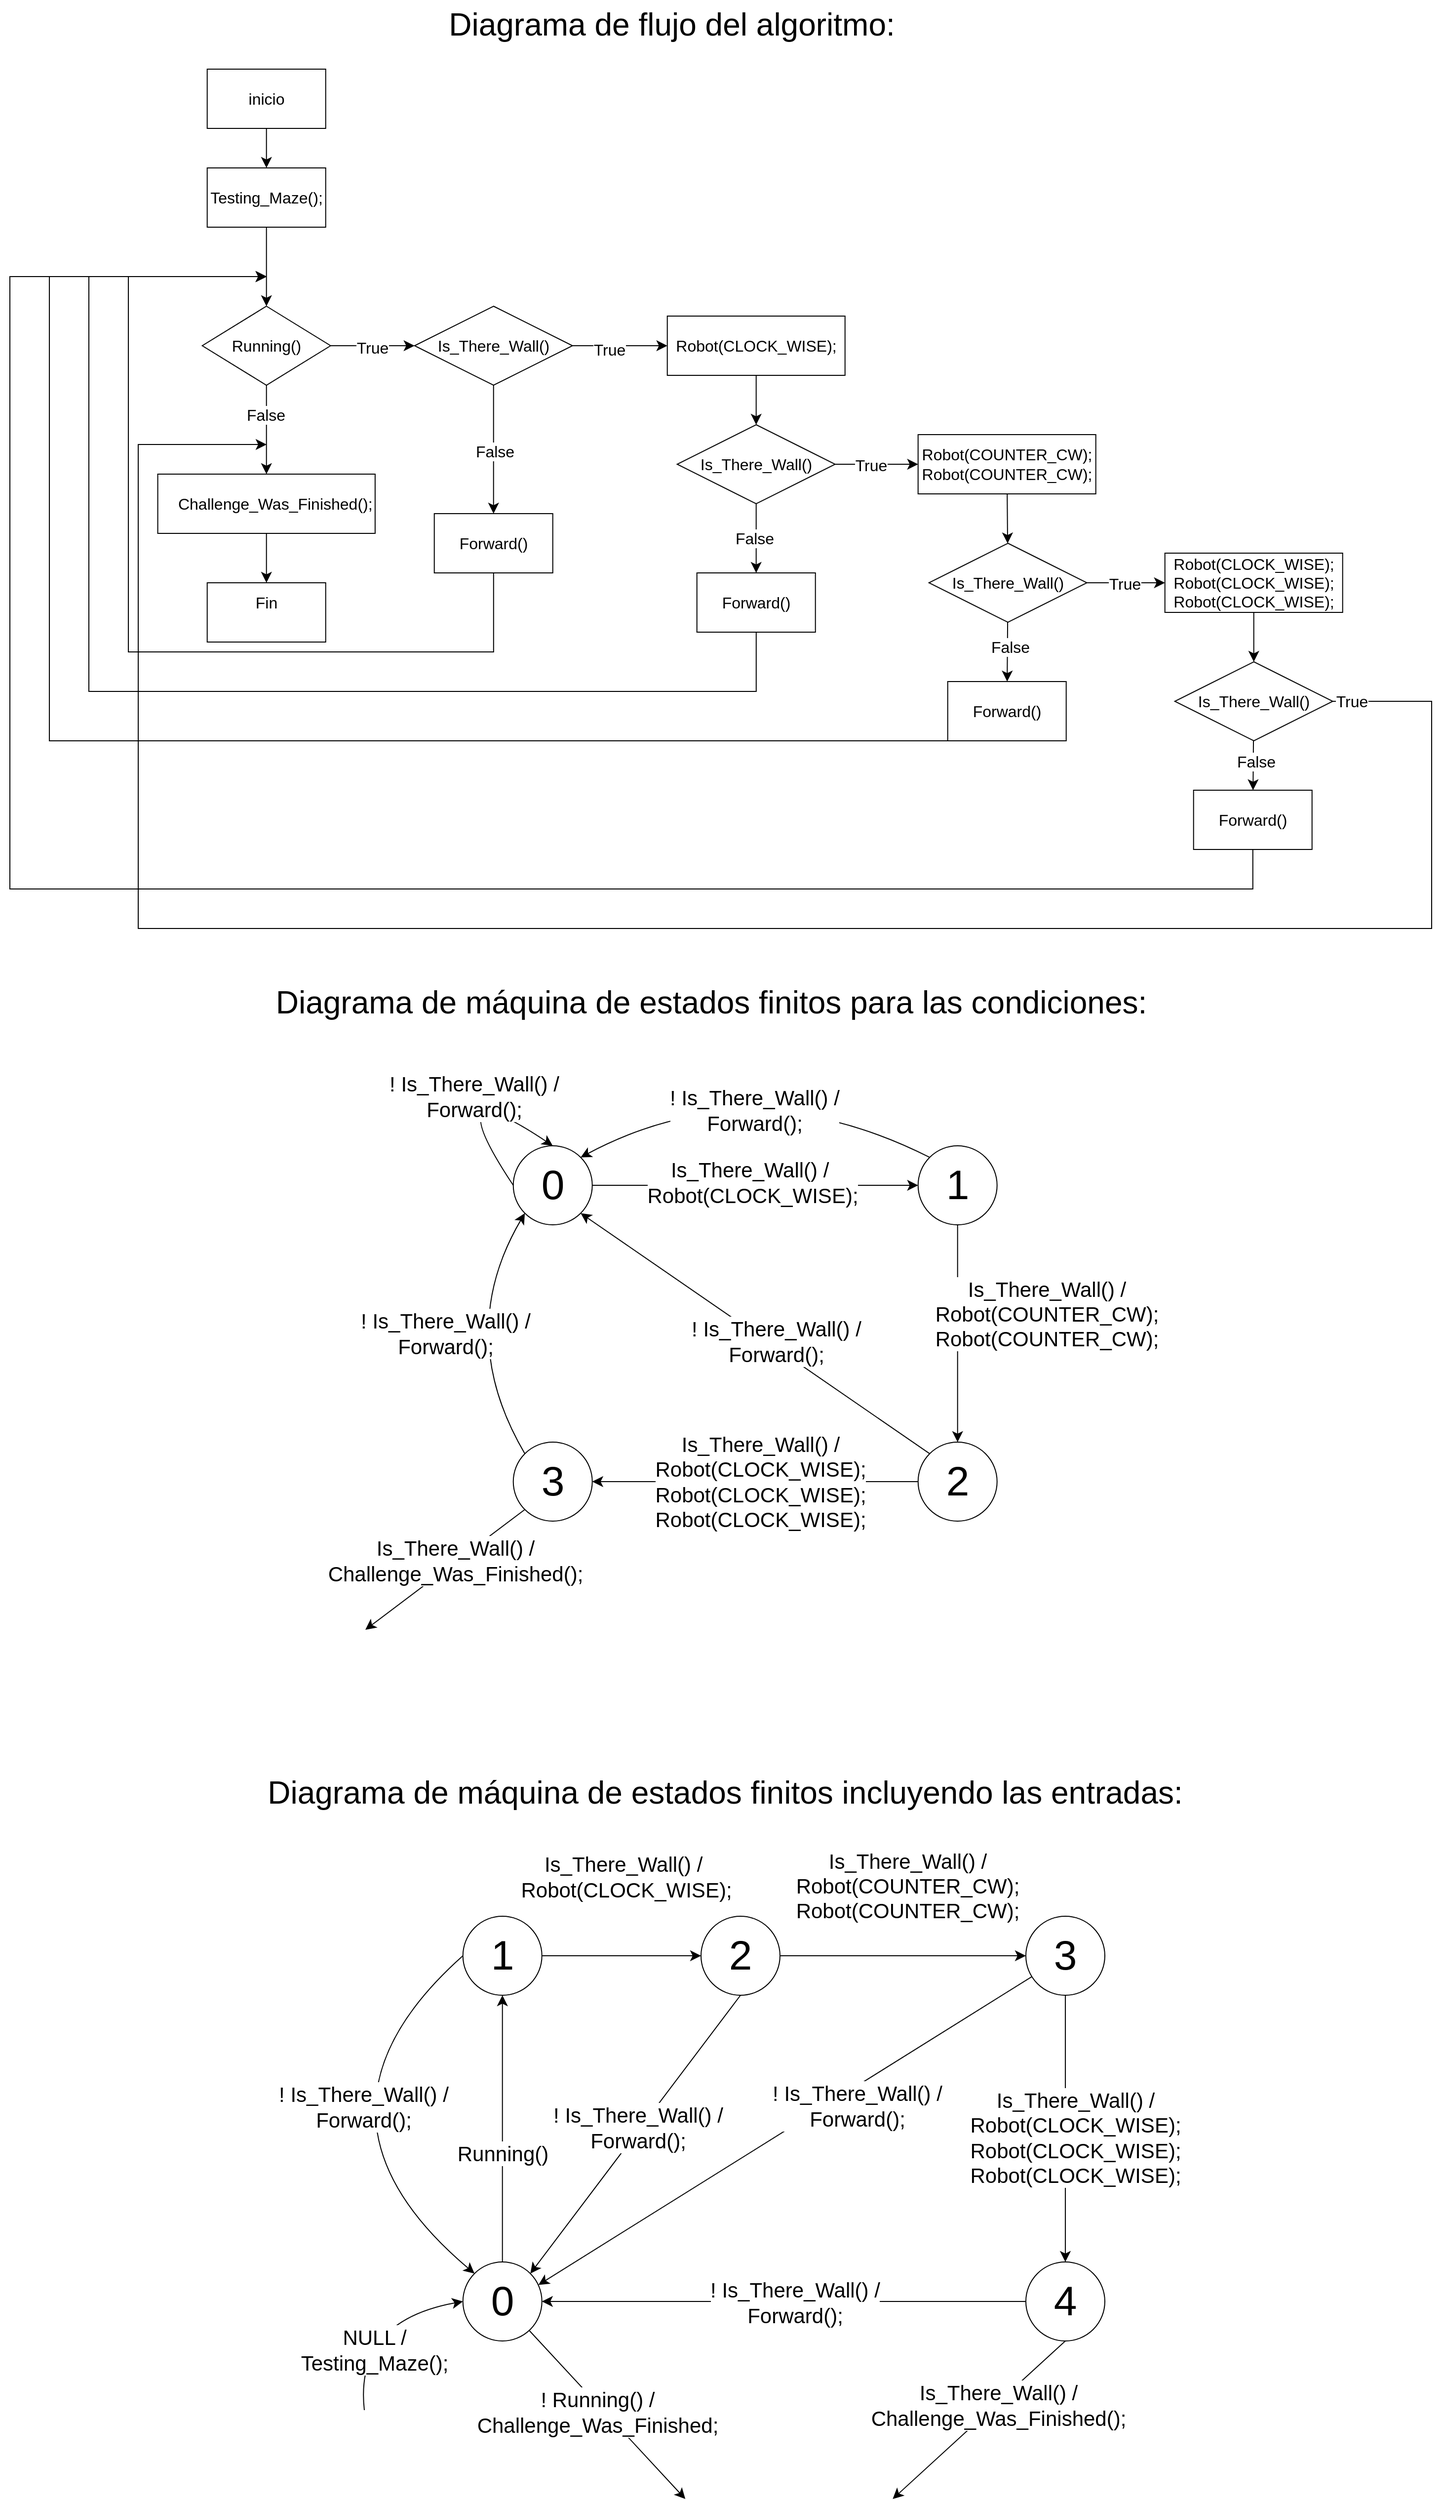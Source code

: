 <mxfile version="22.0.4" type="device">
  <diagram name="Page-1" id="NslVDlbili2epklFdiSu">
    <mxGraphModel dx="2185" dy="1145" grid="1" gridSize="10" guides="1" tooltips="1" connect="1" arrows="1" fold="1" page="1" pageScale="1" pageWidth="850" pageHeight="1100" math="0" shadow="0">
      <root>
        <mxCell id="0" />
        <mxCell id="1" parent="0" />
        <mxCell id="7gBy_IpvQLiR-NHgiW8y-105" value="" style="edgeStyle=none;curved=1;rounded=0;orthogonalLoop=1;jettySize=auto;html=1;fontSize=12;startSize=8;endSize=8;" edge="1" parent="1" source="7gBy_IpvQLiR-NHgiW8y-1" target="7gBy_IpvQLiR-NHgiW8y-104">
          <mxGeometry relative="1" as="geometry" />
        </mxCell>
        <mxCell id="7gBy_IpvQLiR-NHgiW8y-1" value="&lt;div&gt;inicio&lt;/div&gt;" style="rounded=0;whiteSpace=wrap;html=1;fontSize=16;labelBackgroundColor=none;" vertex="1" parent="1">
          <mxGeometry x="329.86" y="100" width="120" height="60" as="geometry" />
        </mxCell>
        <mxCell id="7gBy_IpvQLiR-NHgiW8y-13" style="edgeStyle=none;curved=1;rounded=0;orthogonalLoop=1;jettySize=auto;html=1;entryX=0;entryY=0.5;entryDx=0;entryDy=0;fontSize=12;startSize=8;endSize=8;labelBackgroundColor=none;fontColor=default;" edge="1" parent="1" source="7gBy_IpvQLiR-NHgiW8y-3" target="7gBy_IpvQLiR-NHgiW8y-11">
          <mxGeometry relative="1" as="geometry" />
        </mxCell>
        <mxCell id="7gBy_IpvQLiR-NHgiW8y-24" value="&lt;div&gt;True&lt;/div&gt;" style="edgeLabel;html=1;align=center;verticalAlign=middle;resizable=0;points=[];fontSize=16;" vertex="1" connectable="0" parent="7gBy_IpvQLiR-NHgiW8y-13">
          <mxGeometry x="-0.046" y="-2" relative="1" as="geometry">
            <mxPoint x="1" as="offset" />
          </mxGeometry>
        </mxCell>
        <mxCell id="7gBy_IpvQLiR-NHgiW8y-224" value="" style="edgeStyle=none;curved=1;rounded=0;orthogonalLoop=1;jettySize=auto;html=1;fontSize=12;startSize=8;endSize=8;" edge="1" parent="1" source="7gBy_IpvQLiR-NHgiW8y-3" target="7gBy_IpvQLiR-NHgiW8y-222">
          <mxGeometry relative="1" as="geometry" />
        </mxCell>
        <mxCell id="7gBy_IpvQLiR-NHgiW8y-226" value="False" style="edgeLabel;html=1;align=center;verticalAlign=middle;resizable=0;points=[];fontSize=16;" vertex="1" connectable="0" parent="7gBy_IpvQLiR-NHgiW8y-224">
          <mxGeometry x="-0.349" y="-1" relative="1" as="geometry">
            <mxPoint as="offset" />
          </mxGeometry>
        </mxCell>
        <mxCell id="7gBy_IpvQLiR-NHgiW8y-3" value="Running()" style="rhombus;whiteSpace=wrap;html=1;fontSize=16;labelBackgroundColor=none;rounded=0;" vertex="1" parent="1">
          <mxGeometry x="324.86" y="340" width="130" height="80" as="geometry" />
        </mxCell>
        <mxCell id="7gBy_IpvQLiR-NHgiW8y-4" value="&lt;div&gt;Fin&lt;/div&gt;&lt;div&gt;&lt;br&gt;&lt;/div&gt;" style="rounded=0;whiteSpace=wrap;html=1;fontSize=16;labelBackgroundColor=none;" vertex="1" parent="1">
          <mxGeometry x="329.86" y="620" width="120" height="60" as="geometry" />
        </mxCell>
        <mxCell id="7gBy_IpvQLiR-NHgiW8y-16" value="" style="edgeStyle=orthogonalEdgeStyle;rounded=0;orthogonalLoop=1;jettySize=auto;html=1;fontSize=12;startSize=8;endSize=8;labelBackgroundColor=none;fontColor=default;" edge="1" parent="1" source="7gBy_IpvQLiR-NHgiW8y-11" target="7gBy_IpvQLiR-NHgiW8y-14">
          <mxGeometry relative="1" as="geometry" />
        </mxCell>
        <mxCell id="7gBy_IpvQLiR-NHgiW8y-31" value="False" style="edgeLabel;html=1;align=center;verticalAlign=middle;resizable=0;points=[];fontSize=16;" vertex="1" connectable="0" parent="7gBy_IpvQLiR-NHgiW8y-16">
          <mxGeometry x="0.004" y="1" relative="1" as="geometry">
            <mxPoint y="1" as="offset" />
          </mxGeometry>
        </mxCell>
        <mxCell id="7gBy_IpvQLiR-NHgiW8y-21" style="edgeStyle=orthogonalEdgeStyle;rounded=0;orthogonalLoop=1;jettySize=auto;html=1;entryX=0;entryY=0.5;entryDx=0;entryDy=0;fontSize=12;startSize=8;endSize=8;labelBackgroundColor=none;fontColor=default;" edge="1" parent="1" source="7gBy_IpvQLiR-NHgiW8y-11" target="7gBy_IpvQLiR-NHgiW8y-20">
          <mxGeometry relative="1" as="geometry" />
        </mxCell>
        <mxCell id="7gBy_IpvQLiR-NHgiW8y-32" value="&lt;div&gt;True&lt;/div&gt;" style="edgeLabel;html=1;align=center;verticalAlign=middle;resizable=0;points=[];fontSize=16;" vertex="1" connectable="0" parent="7gBy_IpvQLiR-NHgiW8y-21">
          <mxGeometry x="-0.229" y="-4" relative="1" as="geometry">
            <mxPoint as="offset" />
          </mxGeometry>
        </mxCell>
        <mxCell id="7gBy_IpvQLiR-NHgiW8y-11" value="Is_There_Wall()" style="rhombus;whiteSpace=wrap;html=1;fontSize=16;labelBackgroundColor=none;rounded=0;" vertex="1" parent="1">
          <mxGeometry x="539.86" y="340" width="160" height="80" as="geometry" />
        </mxCell>
        <mxCell id="7gBy_IpvQLiR-NHgiW8y-18" style="edgeStyle=orthogonalEdgeStyle;rounded=0;orthogonalLoop=1;jettySize=auto;html=1;fontSize=12;startSize=8;endSize=8;labelBackgroundColor=none;fontColor=default;" edge="1" parent="1" source="7gBy_IpvQLiR-NHgiW8y-14">
          <mxGeometry relative="1" as="geometry">
            <mxPoint x="390" y="310" as="targetPoint" />
            <Array as="points">
              <mxPoint x="620" y="690" />
              <mxPoint x="250" y="690" />
              <mxPoint x="250" y="310" />
            </Array>
          </mxGeometry>
        </mxCell>
        <mxCell id="7gBy_IpvQLiR-NHgiW8y-14" value="Forward()" style="rounded=0;whiteSpace=wrap;html=1;fontSize=16;labelBackgroundColor=none;" vertex="1" parent="1">
          <mxGeometry x="559.86" y="550" width="120" height="60" as="geometry" />
        </mxCell>
        <mxCell id="7gBy_IpvQLiR-NHgiW8y-27" value="" style="edgeStyle=none;curved=1;rounded=0;orthogonalLoop=1;jettySize=auto;html=1;fontSize=12;startSize=8;endSize=8;" edge="1" parent="1" source="7gBy_IpvQLiR-NHgiW8y-20" target="7gBy_IpvQLiR-NHgiW8y-26">
          <mxGeometry relative="1" as="geometry" />
        </mxCell>
        <mxCell id="7gBy_IpvQLiR-NHgiW8y-20" value="Robot(CLOCK_WISE);" style="rounded=0;whiteSpace=wrap;html=1;fontSize=16;labelBackgroundColor=none;" vertex="1" parent="1">
          <mxGeometry x="795.86" y="350" width="180" height="60" as="geometry" />
        </mxCell>
        <mxCell id="7gBy_IpvQLiR-NHgiW8y-34" value="" style="edgeStyle=none;curved=1;rounded=0;orthogonalLoop=1;jettySize=auto;html=1;fontSize=12;startSize=8;endSize=8;" edge="1" parent="1" source="7gBy_IpvQLiR-NHgiW8y-26" target="7gBy_IpvQLiR-NHgiW8y-28">
          <mxGeometry relative="1" as="geometry" />
        </mxCell>
        <mxCell id="7gBy_IpvQLiR-NHgiW8y-35" value="False" style="edgeLabel;html=1;align=center;verticalAlign=middle;resizable=0;points=[];fontSize=16;" vertex="1" connectable="0" parent="7gBy_IpvQLiR-NHgiW8y-34">
          <mxGeometry x="-0.044" y="-2" relative="1" as="geometry">
            <mxPoint y="1" as="offset" />
          </mxGeometry>
        </mxCell>
        <mxCell id="7gBy_IpvQLiR-NHgiW8y-36" value="" style="edgeStyle=none;curved=1;rounded=0;orthogonalLoop=1;jettySize=auto;html=1;fontSize=12;startSize=8;endSize=8;" edge="1" parent="1" source="7gBy_IpvQLiR-NHgiW8y-26" target="7gBy_IpvQLiR-NHgiW8y-30">
          <mxGeometry relative="1" as="geometry" />
        </mxCell>
        <mxCell id="7gBy_IpvQLiR-NHgiW8y-37" value="True" style="edgeLabel;html=1;align=center;verticalAlign=middle;resizable=0;points=[];fontSize=16;" vertex="1" connectable="0" parent="7gBy_IpvQLiR-NHgiW8y-36">
          <mxGeometry x="-0.156" y="-1" relative="1" as="geometry">
            <mxPoint as="offset" />
          </mxGeometry>
        </mxCell>
        <mxCell id="7gBy_IpvQLiR-NHgiW8y-26" value="Is_There_Wall()" style="rhombus;whiteSpace=wrap;html=1;fontSize=16;labelBackgroundColor=none;rounded=0;" vertex="1" parent="1">
          <mxGeometry x="805.86" y="460" width="160" height="80" as="geometry" />
        </mxCell>
        <mxCell id="7gBy_IpvQLiR-NHgiW8y-54" style="edgeStyle=orthogonalEdgeStyle;rounded=0;orthogonalLoop=1;jettySize=auto;html=1;fontSize=12;startSize=8;endSize=8;" edge="1" parent="1" source="7gBy_IpvQLiR-NHgiW8y-28">
          <mxGeometry relative="1" as="geometry">
            <mxPoint x="390" y="310" as="targetPoint" />
            <Array as="points">
              <mxPoint x="886" y="730" />
              <mxPoint x="210" y="730" />
              <mxPoint x="210" y="310" />
            </Array>
          </mxGeometry>
        </mxCell>
        <mxCell id="7gBy_IpvQLiR-NHgiW8y-28" value="Forward()" style="rounded=0;whiteSpace=wrap;html=1;fontSize=16;labelBackgroundColor=none;" vertex="1" parent="1">
          <mxGeometry x="825.86" y="610" width="120" height="60" as="geometry" />
        </mxCell>
        <mxCell id="7gBy_IpvQLiR-NHgiW8y-39" value="" style="edgeStyle=none;curved=1;rounded=0;orthogonalLoop=1;jettySize=auto;html=1;fontSize=12;startSize=8;endSize=8;" edge="1" parent="1" source="7gBy_IpvQLiR-NHgiW8y-30" target="7gBy_IpvQLiR-NHgiW8y-38">
          <mxGeometry relative="1" as="geometry" />
        </mxCell>
        <mxCell id="7gBy_IpvQLiR-NHgiW8y-30" value="&lt;div&gt;Robot(COUNTER_CW);&lt;/div&gt;&lt;div&gt;Robot(COUNTER_CW);&lt;/div&gt;" style="rounded=0;whiteSpace=wrap;html=1;fontSize=16;labelBackgroundColor=none;" vertex="1" parent="1">
          <mxGeometry x="1049.86" y="470" width="180" height="60" as="geometry" />
        </mxCell>
        <mxCell id="7gBy_IpvQLiR-NHgiW8y-42" value="" style="edgeStyle=none;curved=1;rounded=0;orthogonalLoop=1;jettySize=auto;html=1;fontSize=12;startSize=8;endSize=8;" edge="1" parent="1" source="7gBy_IpvQLiR-NHgiW8y-38" target="7gBy_IpvQLiR-NHgiW8y-41">
          <mxGeometry relative="1" as="geometry" />
        </mxCell>
        <mxCell id="7gBy_IpvQLiR-NHgiW8y-43" value="False" style="edgeLabel;html=1;align=center;verticalAlign=middle;resizable=0;points=[];fontSize=16;" vertex="1" connectable="0" parent="7gBy_IpvQLiR-NHgiW8y-42">
          <mxGeometry x="-0.191" y="2" relative="1" as="geometry">
            <mxPoint as="offset" />
          </mxGeometry>
        </mxCell>
        <mxCell id="7gBy_IpvQLiR-NHgiW8y-45" value="" style="edgeStyle=none;curved=1;rounded=0;orthogonalLoop=1;jettySize=auto;html=1;fontSize=12;startSize=8;endSize=8;" edge="1" parent="1" source="7gBy_IpvQLiR-NHgiW8y-38" target="7gBy_IpvQLiR-NHgiW8y-44">
          <mxGeometry relative="1" as="geometry" />
        </mxCell>
        <mxCell id="7gBy_IpvQLiR-NHgiW8y-47" value="&lt;div&gt;True&lt;/div&gt;" style="edgeLabel;html=1;align=center;verticalAlign=middle;resizable=0;points=[];fontSize=16;" vertex="1" connectable="0" parent="7gBy_IpvQLiR-NHgiW8y-45">
          <mxGeometry x="-0.047" y="-1" relative="1" as="geometry">
            <mxPoint as="offset" />
          </mxGeometry>
        </mxCell>
        <mxCell id="7gBy_IpvQLiR-NHgiW8y-38" value="Is_There_Wall()" style="rhombus;whiteSpace=wrap;html=1;fontSize=16;labelBackgroundColor=none;rounded=0;" vertex="1" parent="1">
          <mxGeometry x="1060.86" y="580" width="160" height="80" as="geometry" />
        </mxCell>
        <mxCell id="7gBy_IpvQLiR-NHgiW8y-56" style="edgeStyle=orthogonalEdgeStyle;rounded=0;orthogonalLoop=1;jettySize=auto;html=1;fontSize=12;startSize=8;endSize=8;" edge="1" parent="1">
          <mxGeometry relative="1" as="geometry">
            <mxPoint x="390" y="310" as="targetPoint" />
            <mxPoint x="1139.9" y="750" as="sourcePoint" />
            <Array as="points">
              <mxPoint x="1140" y="780" />
              <mxPoint x="170" y="780" />
              <mxPoint x="170" y="310" />
              <mxPoint x="390" y="310" />
            </Array>
          </mxGeometry>
        </mxCell>
        <mxCell id="7gBy_IpvQLiR-NHgiW8y-41" value="Forward()" style="rounded=0;whiteSpace=wrap;html=1;fontSize=16;labelBackgroundColor=none;" vertex="1" parent="1">
          <mxGeometry x="1079.86" y="720" width="120" height="60" as="geometry" />
        </mxCell>
        <mxCell id="7gBy_IpvQLiR-NHgiW8y-53" value="" style="edgeStyle=none;curved=1;rounded=0;orthogonalLoop=1;jettySize=auto;html=1;fontSize=12;startSize=8;endSize=8;" edge="1" parent="1" source="7gBy_IpvQLiR-NHgiW8y-44" target="7gBy_IpvQLiR-NHgiW8y-51">
          <mxGeometry relative="1" as="geometry" />
        </mxCell>
        <mxCell id="7gBy_IpvQLiR-NHgiW8y-44" value="&lt;div&gt;Robot(CLOCK_WISE);&lt;/div&gt;&lt;div&gt;Robot(CLOCK_WISE);&lt;/div&gt;Robot(CLOCK_WISE);" style="rounded=0;whiteSpace=wrap;html=1;fontSize=16;labelBackgroundColor=none;" vertex="1" parent="1">
          <mxGeometry x="1299.86" y="590" width="180" height="60" as="geometry" />
        </mxCell>
        <mxCell id="7gBy_IpvQLiR-NHgiW8y-49" value="" style="edgeStyle=none;curved=1;rounded=0;orthogonalLoop=1;jettySize=auto;html=1;fontSize=12;startSize=8;endSize=8;" edge="1" parent="1" source="7gBy_IpvQLiR-NHgiW8y-51" target="7gBy_IpvQLiR-NHgiW8y-52">
          <mxGeometry relative="1" as="geometry" />
        </mxCell>
        <mxCell id="7gBy_IpvQLiR-NHgiW8y-50" value="False" style="edgeLabel;html=1;align=center;verticalAlign=middle;resizable=0;points=[];fontSize=16;" vertex="1" connectable="0" parent="7gBy_IpvQLiR-NHgiW8y-49">
          <mxGeometry x="-0.191" y="2" relative="1" as="geometry">
            <mxPoint as="offset" />
          </mxGeometry>
        </mxCell>
        <mxCell id="7gBy_IpvQLiR-NHgiW8y-58" style="edgeStyle=orthogonalEdgeStyle;rounded=0;orthogonalLoop=1;jettySize=auto;html=1;fontSize=12;startSize=8;endSize=8;" edge="1" parent="1" source="7gBy_IpvQLiR-NHgiW8y-51">
          <mxGeometry relative="1" as="geometry">
            <mxPoint x="390" y="480" as="targetPoint" />
            <Array as="points">
              <mxPoint x="1570" y="740" />
              <mxPoint x="1570" y="970" />
              <mxPoint x="260" y="970" />
              <mxPoint x="260" y="480" />
              <mxPoint x="390" y="480" />
            </Array>
          </mxGeometry>
        </mxCell>
        <mxCell id="7gBy_IpvQLiR-NHgiW8y-59" value="&lt;div&gt;True&lt;/div&gt;" style="edgeLabel;html=1;align=center;verticalAlign=middle;resizable=0;points=[];fontSize=16;" vertex="1" connectable="0" parent="7gBy_IpvQLiR-NHgiW8y-58">
          <mxGeometry x="-0.158" y="6" relative="1" as="geometry">
            <mxPoint x="540" y="-236" as="offset" />
          </mxGeometry>
        </mxCell>
        <mxCell id="7gBy_IpvQLiR-NHgiW8y-51" value="Is_There_Wall()" style="rhombus;whiteSpace=wrap;html=1;fontSize=16;labelBackgroundColor=none;rounded=0;" vertex="1" parent="1">
          <mxGeometry x="1309.86" y="700" width="160" height="80" as="geometry" />
        </mxCell>
        <mxCell id="7gBy_IpvQLiR-NHgiW8y-57" style="edgeStyle=orthogonalEdgeStyle;rounded=0;orthogonalLoop=1;jettySize=auto;html=1;fontSize=12;startSize=8;endSize=8;" edge="1" parent="1" source="7gBy_IpvQLiR-NHgiW8y-52">
          <mxGeometry relative="1" as="geometry">
            <mxPoint x="390" y="310" as="targetPoint" />
            <Array as="points">
              <mxPoint x="1389" y="930" />
              <mxPoint x="130" y="930" />
              <mxPoint x="130" y="310" />
              <mxPoint x="390" y="310" />
            </Array>
          </mxGeometry>
        </mxCell>
        <mxCell id="7gBy_IpvQLiR-NHgiW8y-52" value="Forward()" style="rounded=0;whiteSpace=wrap;html=1;fontSize=16;labelBackgroundColor=none;" vertex="1" parent="1">
          <mxGeometry x="1328.86" y="830" width="120" height="60" as="geometry" />
        </mxCell>
        <mxCell id="7gBy_IpvQLiR-NHgiW8y-106" style="edgeStyle=none;curved=1;rounded=0;orthogonalLoop=1;jettySize=auto;html=1;entryX=0.5;entryY=0;entryDx=0;entryDy=0;fontSize=12;startSize=8;endSize=8;" edge="1" parent="1" source="7gBy_IpvQLiR-NHgiW8y-104" target="7gBy_IpvQLiR-NHgiW8y-3">
          <mxGeometry relative="1" as="geometry" />
        </mxCell>
        <mxCell id="7gBy_IpvQLiR-NHgiW8y-104" value="Testing_Maze();" style="rounded=0;whiteSpace=wrap;html=1;fontSize=16;labelBackgroundColor=none;" vertex="1" parent="1">
          <mxGeometry x="329.86" y="200" width="120" height="60" as="geometry" />
        </mxCell>
        <mxCell id="7gBy_IpvQLiR-NHgiW8y-203" style="edgeStyle=none;curved=1;rounded=0;orthogonalLoop=1;jettySize=auto;html=1;exitX=0.5;exitY=1;exitDx=0;exitDy=0;entryX=0.5;entryY=0;entryDx=0;entryDy=0;fontSize=12;startSize=8;endSize=8;" edge="1" parent="1" source="7gBy_IpvQLiR-NHgiW8y-149" target="7gBy_IpvQLiR-NHgiW8y-159">
          <mxGeometry relative="1" as="geometry" />
        </mxCell>
        <mxCell id="7gBy_IpvQLiR-NHgiW8y-215" value="&lt;font style=&quot;font-size: 21px;&quot;&gt;Is_There_Wall() /&lt;/font&gt;&lt;div style=&quot;font-size: 21px;&quot;&gt;&lt;font style=&quot;font-size: 21px;&quot;&gt;Robot(COUNTER_CW);&lt;/font&gt;&lt;/div&gt;&lt;div style=&quot;font-size: 21px;&quot;&gt;&lt;font style=&quot;font-size: 21px;&quot;&gt;Robot(COUNTER_CW);&lt;/font&gt;&lt;/div&gt;" style="edgeLabel;html=1;align=center;verticalAlign=middle;resizable=0;points=[];fontSize=16;" vertex="1" connectable="0" parent="7gBy_IpvQLiR-NHgiW8y-203">
          <mxGeometry x="-0.076" y="3" relative="1" as="geometry">
            <mxPoint x="87" y="-12" as="offset" />
          </mxGeometry>
        </mxCell>
        <mxCell id="7gBy_IpvQLiR-NHgiW8y-208" style="edgeStyle=none;curved=1;rounded=0;orthogonalLoop=1;jettySize=auto;html=1;exitX=0;exitY=0;exitDx=0;exitDy=0;entryX=1;entryY=0;entryDx=0;entryDy=0;fontSize=12;startSize=8;endSize=8;" edge="1" parent="1" source="7gBy_IpvQLiR-NHgiW8y-149" target="7gBy_IpvQLiR-NHgiW8y-169">
          <mxGeometry relative="1" as="geometry">
            <Array as="points">
              <mxPoint x="880" y="1110" />
            </Array>
          </mxGeometry>
        </mxCell>
        <mxCell id="7gBy_IpvQLiR-NHgiW8y-212" value="&lt;div&gt;&lt;font style=&quot;font-size: 21px;&quot;&gt;! Is_There_Wall() /&lt;/font&gt;&lt;/div&gt;&lt;div&gt;&lt;font style=&quot;font-size: 21px;&quot;&gt;Forward();&lt;br&gt;&lt;/font&gt;&lt;/div&gt;" style="edgeLabel;html=1;align=center;verticalAlign=middle;resizable=0;points=[];fontSize=16;" vertex="1" connectable="0" parent="7gBy_IpvQLiR-NHgiW8y-208">
          <mxGeometry x="-0.097" y="37" relative="1" as="geometry">
            <mxPoint as="offset" />
          </mxGeometry>
        </mxCell>
        <mxCell id="7gBy_IpvQLiR-NHgiW8y-149" value="&lt;div style=&quot;font-size: 42px;&quot; align=&quot;center&quot;&gt;&lt;font style=&quot;font-size: 42px;&quot;&gt;1&lt;/font&gt;&lt;/div&gt;" style="ellipse;whiteSpace=wrap;html=1;aspect=fixed;fontSize=16;align=center;" vertex="1" parent="1">
          <mxGeometry x="1049.86" y="1190" width="80" height="80" as="geometry" />
        </mxCell>
        <mxCell id="7gBy_IpvQLiR-NHgiW8y-209" style="edgeStyle=none;curved=1;rounded=0;orthogonalLoop=1;jettySize=auto;html=1;exitX=0;exitY=0;exitDx=0;exitDy=0;entryX=0;entryY=1;entryDx=0;entryDy=0;fontSize=12;startSize=8;endSize=8;" edge="1" parent="1" source="7gBy_IpvQLiR-NHgiW8y-154" target="7gBy_IpvQLiR-NHgiW8y-169">
          <mxGeometry relative="1" as="geometry">
            <Array as="points">
              <mxPoint x="580" y="1380" />
            </Array>
          </mxGeometry>
        </mxCell>
        <mxCell id="7gBy_IpvQLiR-NHgiW8y-213" value="&lt;div&gt;&lt;font style=&quot;font-size: 21px;&quot;&gt;! Is_There_Wall() /&lt;/font&gt;&lt;/div&gt;&lt;div&gt;&lt;font style=&quot;font-size: 21px;&quot;&gt;Forward();&lt;br&gt;&lt;/font&gt;&lt;/div&gt;" style="edgeLabel;html=1;align=center;verticalAlign=middle;resizable=0;points=[];fontSize=16;" vertex="1" connectable="0" parent="7gBy_IpvQLiR-NHgiW8y-209">
          <mxGeometry x="0.139" y="-27" relative="1" as="geometry">
            <mxPoint x="-43" y="3" as="offset" />
          </mxGeometry>
        </mxCell>
        <mxCell id="7gBy_IpvQLiR-NHgiW8y-220" style="edgeStyle=none;curved=1;rounded=0;orthogonalLoop=1;jettySize=auto;html=1;exitX=0;exitY=1;exitDx=0;exitDy=0;fontSize=12;startSize=8;endSize=8;" edge="1" parent="1" source="7gBy_IpvQLiR-NHgiW8y-154">
          <mxGeometry relative="1" as="geometry">
            <mxPoint x="490" y="1680" as="targetPoint" />
          </mxGeometry>
        </mxCell>
        <mxCell id="7gBy_IpvQLiR-NHgiW8y-221" value="&lt;div style=&quot;font-size: 21px;&quot;&gt;&lt;font style=&quot;font-size: 21px;&quot;&gt;Is_There_Wall() /&lt;/font&gt;&lt;/div&gt;&lt;div style=&quot;font-size: 21px;&quot;&gt;&lt;font style=&quot;font-size: 21px;&quot;&gt;Challenge_Was_Finished();&lt;font style=&quot;font-size: 21px;&quot;&gt;&lt;br&gt;&lt;/font&gt;&lt;/font&gt;&lt;/div&gt;" style="edgeLabel;html=1;align=center;verticalAlign=middle;resizable=0;points=[];fontSize=16;" vertex="1" connectable="0" parent="7gBy_IpvQLiR-NHgiW8y-220">
          <mxGeometry x="0.096" y="-2" relative="1" as="geometry">
            <mxPoint x="19" y="-14" as="offset" />
          </mxGeometry>
        </mxCell>
        <mxCell id="7gBy_IpvQLiR-NHgiW8y-154" value="&lt;font style=&quot;font-size: 42px;&quot;&gt;3&lt;/font&gt;" style="ellipse;whiteSpace=wrap;html=1;aspect=fixed;fontSize=16;" vertex="1" parent="1">
          <mxGeometry x="639.86" y="1490" width="80" height="80" as="geometry" />
        </mxCell>
        <mxCell id="7gBy_IpvQLiR-NHgiW8y-204" style="edgeStyle=none;curved=1;rounded=0;orthogonalLoop=1;jettySize=auto;html=1;entryX=1;entryY=0.5;entryDx=0;entryDy=0;fontSize=12;startSize=8;endSize=8;" edge="1" parent="1" source="7gBy_IpvQLiR-NHgiW8y-159" target="7gBy_IpvQLiR-NHgiW8y-154">
          <mxGeometry relative="1" as="geometry" />
        </mxCell>
        <mxCell id="7gBy_IpvQLiR-NHgiW8y-216" value="&lt;div style=&quot;font-size: 21px;&quot;&gt;&lt;font style=&quot;font-size: 21px;&quot;&gt;Is_There_Wall() /&lt;/font&gt;&lt;/div&gt;&lt;div style=&quot;font-size: 21px;&quot;&gt;&lt;div&gt;&lt;font style=&quot;font-size: 21px;&quot;&gt;Robot(CLOCK_WISE);&lt;/font&gt;&lt;/div&gt;&lt;div&gt;&lt;font style=&quot;font-size: 21px;&quot;&gt;Robot(CLOCK_WISE);&lt;/font&gt;&lt;/div&gt;&lt;font style=&quot;font-size: 21px;&quot;&gt;Robot(CLOCK_WISE);&lt;/font&gt;&lt;/div&gt;" style="edgeLabel;html=1;align=center;verticalAlign=middle;resizable=0;points=[];fontSize=16;" vertex="1" connectable="0" parent="7gBy_IpvQLiR-NHgiW8y-204">
          <mxGeometry x="-0.09" y="-2" relative="1" as="geometry">
            <mxPoint x="-10" y="2" as="offset" />
          </mxGeometry>
        </mxCell>
        <mxCell id="7gBy_IpvQLiR-NHgiW8y-210" style="edgeStyle=none;curved=1;rounded=0;orthogonalLoop=1;jettySize=auto;html=1;exitX=0;exitY=0;exitDx=0;exitDy=0;entryX=1;entryY=1;entryDx=0;entryDy=0;fontSize=12;startSize=8;endSize=8;" edge="1" parent="1" source="7gBy_IpvQLiR-NHgiW8y-159" target="7gBy_IpvQLiR-NHgiW8y-169">
          <mxGeometry relative="1" as="geometry" />
        </mxCell>
        <mxCell id="7gBy_IpvQLiR-NHgiW8y-214" value="&lt;div&gt;&lt;font style=&quot;font-size: 21px;&quot;&gt;! Is_There_Wall() /&lt;/font&gt;&lt;/div&gt;&lt;div&gt;&lt;font style=&quot;font-size: 21px;&quot;&gt;Forward();&lt;br&gt;&lt;/font&gt;&lt;/div&gt;" style="edgeLabel;html=1;align=center;verticalAlign=middle;resizable=0;points=[];fontSize=16;" vertex="1" connectable="0" parent="7gBy_IpvQLiR-NHgiW8y-210">
          <mxGeometry x="-0.104" y="-5" relative="1" as="geometry">
            <mxPoint y="-1" as="offset" />
          </mxGeometry>
        </mxCell>
        <mxCell id="7gBy_IpvQLiR-NHgiW8y-159" value="&lt;font style=&quot;font-size: 42px;&quot;&gt;2&lt;/font&gt;" style="ellipse;whiteSpace=wrap;html=1;aspect=fixed;fontSize=16;" vertex="1" parent="1">
          <mxGeometry x="1049.86" y="1490" width="80" height="80" as="geometry" />
        </mxCell>
        <mxCell id="7gBy_IpvQLiR-NHgiW8y-202" style="edgeStyle=none;curved=1;rounded=0;orthogonalLoop=1;jettySize=auto;html=1;exitX=1;exitY=0.5;exitDx=0;exitDy=0;entryX=0;entryY=0.5;entryDx=0;entryDy=0;fontSize=12;startSize=8;endSize=8;" edge="1" parent="1" source="7gBy_IpvQLiR-NHgiW8y-169" target="7gBy_IpvQLiR-NHgiW8y-149">
          <mxGeometry relative="1" as="geometry" />
        </mxCell>
        <mxCell id="7gBy_IpvQLiR-NHgiW8y-211" value="&lt;div&gt;&lt;font style=&quot;font-size: 21px;&quot;&gt;Is_There_Wall() /&amp;nbsp;&lt;/font&gt;&lt;/div&gt;&lt;div&gt;&lt;font style=&quot;font-size: 21px;&quot;&gt;Robot(CLOCK_WISE);&lt;/font&gt;&lt;/div&gt;" style="edgeLabel;html=1;align=center;verticalAlign=middle;resizable=0;points=[];fontSize=16;" vertex="1" connectable="0" parent="7gBy_IpvQLiR-NHgiW8y-202">
          <mxGeometry x="-0.021" y="3" relative="1" as="geometry">
            <mxPoint as="offset" />
          </mxGeometry>
        </mxCell>
        <mxCell id="7gBy_IpvQLiR-NHgiW8y-169" value="&lt;div style=&quot;font-size: 42px;&quot; align=&quot;center&quot;&gt;&lt;font style=&quot;font-size: 42px;&quot;&gt;0&lt;/font&gt;&lt;/div&gt;" style="ellipse;whiteSpace=wrap;html=1;aspect=fixed;fontSize=16;align=center;" vertex="1" parent="1">
          <mxGeometry x="639.86" y="1190" width="80" height="80" as="geometry" />
        </mxCell>
        <mxCell id="7gBy_IpvQLiR-NHgiW8y-175" style="edgeStyle=none;curved=1;rounded=0;orthogonalLoop=1;jettySize=auto;html=1;entryX=0;entryY=0.5;entryDx=0;entryDy=0;fontSize=12;startSize=8;endSize=8;" edge="1" parent="1" source="7gBy_IpvQLiR-NHgiW8y-179" target="7gBy_IpvQLiR-NHgiW8y-184">
          <mxGeometry relative="1" as="geometry" />
        </mxCell>
        <mxCell id="7gBy_IpvQLiR-NHgiW8y-176" value="&lt;div&gt;&lt;font style=&quot;font-size: 21px;&quot;&gt;Is_There_Wall() /&amp;nbsp;&lt;/font&gt;&lt;/div&gt;&lt;div&gt;&lt;font style=&quot;font-size: 21px;&quot;&gt;Robot(CLOCK_WISE);&lt;/font&gt;&lt;/div&gt;" style="edgeLabel;html=1;align=center;verticalAlign=middle;resizable=0;points=[];fontSize=16;" vertex="1" connectable="0" parent="7gBy_IpvQLiR-NHgiW8y-175">
          <mxGeometry x="-0.048" y="1" relative="1" as="geometry">
            <mxPoint x="8" y="-79" as="offset" />
          </mxGeometry>
        </mxCell>
        <mxCell id="7gBy_IpvQLiR-NHgiW8y-177" style="edgeStyle=none;curved=1;rounded=0;orthogonalLoop=1;jettySize=auto;html=1;exitX=0;exitY=0.5;exitDx=0;exitDy=0;entryX=0;entryY=0;entryDx=0;entryDy=0;fontSize=12;startSize=8;endSize=8;" edge="1" parent="1" source="7gBy_IpvQLiR-NHgiW8y-179" target="7gBy_IpvQLiR-NHgiW8y-199">
          <mxGeometry relative="1" as="geometry">
            <Array as="points">
              <mxPoint x="409" y="2170" />
            </Array>
          </mxGeometry>
        </mxCell>
        <mxCell id="7gBy_IpvQLiR-NHgiW8y-178" value="&lt;div&gt;&lt;font style=&quot;font-size: 21px;&quot;&gt;! Is_There_Wall() /&lt;/font&gt;&lt;/div&gt;&lt;div&gt;&lt;font style=&quot;font-size: 21px;&quot;&gt;Forward();&lt;br&gt;&lt;/font&gt;&lt;/div&gt;" style="edgeLabel;html=1;align=center;verticalAlign=middle;resizable=0;points=[];fontSize=16;" vertex="1" connectable="0" parent="7gBy_IpvQLiR-NHgiW8y-177">
          <mxGeometry x="0.395" y="43" relative="1" as="geometry">
            <mxPoint x="-27" y="-40" as="offset" />
          </mxGeometry>
        </mxCell>
        <mxCell id="7gBy_IpvQLiR-NHgiW8y-179" value="&lt;div style=&quot;font-size: 42px;&quot; align=&quot;center&quot;&gt;&lt;font style=&quot;font-size: 42px;&quot;&gt;1&lt;/font&gt;&lt;/div&gt;" style="ellipse;whiteSpace=wrap;html=1;aspect=fixed;fontSize=16;align=center;" vertex="1" parent="1">
          <mxGeometry x="588.86" y="1970" width="80" height="80" as="geometry" />
        </mxCell>
        <mxCell id="7gBy_IpvQLiR-NHgiW8y-180" style="edgeStyle=none;curved=1;rounded=0;orthogonalLoop=1;jettySize=auto;html=1;exitX=1;exitY=0.5;exitDx=0;exitDy=0;entryX=0;entryY=0.5;entryDx=0;entryDy=0;fontSize=12;startSize=8;endSize=8;" edge="1" parent="1" source="7gBy_IpvQLiR-NHgiW8y-184" target="7gBy_IpvQLiR-NHgiW8y-189">
          <mxGeometry relative="1" as="geometry" />
        </mxCell>
        <mxCell id="7gBy_IpvQLiR-NHgiW8y-181" value="&lt;font style=&quot;font-size: 21px;&quot;&gt;Is_There_Wall() /&lt;/font&gt;&lt;div style=&quot;font-size: 21px;&quot;&gt;&lt;font style=&quot;font-size: 21px;&quot;&gt;Robot(COUNTER_CW);&lt;/font&gt;&lt;/div&gt;&lt;div style=&quot;font-size: 21px;&quot;&gt;&lt;font style=&quot;font-size: 21px;&quot;&gt;Robot(COUNTER_CW);&lt;/font&gt;&lt;/div&gt;" style="edgeLabel;html=1;align=center;verticalAlign=middle;resizable=0;points=[];fontSize=16;" vertex="1" connectable="0" parent="7gBy_IpvQLiR-NHgiW8y-180">
          <mxGeometry x="-0.092" y="2" relative="1" as="geometry">
            <mxPoint x="16" y="-69" as="offset" />
          </mxGeometry>
        </mxCell>
        <mxCell id="7gBy_IpvQLiR-NHgiW8y-182" style="edgeStyle=none;curved=1;rounded=0;orthogonalLoop=1;jettySize=auto;html=1;exitX=0.5;exitY=1;exitDx=0;exitDy=0;entryX=1;entryY=0;entryDx=0;entryDy=0;fontSize=12;startSize=8;endSize=8;" edge="1" parent="1" source="7gBy_IpvQLiR-NHgiW8y-184" target="7gBy_IpvQLiR-NHgiW8y-199">
          <mxGeometry relative="1" as="geometry" />
        </mxCell>
        <mxCell id="7gBy_IpvQLiR-NHgiW8y-183" value="&lt;div&gt;&lt;font style=&quot;font-size: 21px;&quot;&gt;! Is_There_Wall() /&lt;/font&gt;&lt;/div&gt;&lt;div&gt;&lt;font style=&quot;font-size: 21px;&quot;&gt;Forward();&lt;br&gt;&lt;/font&gt;&lt;/div&gt;" style="edgeLabel;html=1;align=center;verticalAlign=middle;resizable=0;points=[];fontSize=16;" vertex="1" connectable="0" parent="7gBy_IpvQLiR-NHgiW8y-182">
          <mxGeometry x="-0.045" y="-3" relative="1" as="geometry">
            <mxPoint y="1" as="offset" />
          </mxGeometry>
        </mxCell>
        <mxCell id="7gBy_IpvQLiR-NHgiW8y-184" value="&lt;font style=&quot;font-size: 42px;&quot;&gt;2&lt;/font&gt;" style="ellipse;whiteSpace=wrap;html=1;aspect=fixed;fontSize=16;" vertex="1" parent="1">
          <mxGeometry x="830" y="1970" width="80" height="80" as="geometry" />
        </mxCell>
        <mxCell id="7gBy_IpvQLiR-NHgiW8y-185" style="edgeStyle=none;curved=1;rounded=0;orthogonalLoop=1;jettySize=auto;html=1;exitX=0.5;exitY=1;exitDx=0;exitDy=0;entryX=0.5;entryY=0;entryDx=0;entryDy=0;fontSize=12;startSize=8;endSize=8;" edge="1" parent="1" source="7gBy_IpvQLiR-NHgiW8y-189" target="7gBy_IpvQLiR-NHgiW8y-194">
          <mxGeometry relative="1" as="geometry" />
        </mxCell>
        <mxCell id="7gBy_IpvQLiR-NHgiW8y-186" value="&lt;div style=&quot;font-size: 21px;&quot;&gt;&lt;font style=&quot;font-size: 21px;&quot;&gt;Is_There_Wall() /&lt;/font&gt;&lt;/div&gt;&lt;div style=&quot;font-size: 21px;&quot;&gt;&lt;div&gt;&lt;font style=&quot;font-size: 21px;&quot;&gt;Robot(CLOCK_WISE);&lt;/font&gt;&lt;/div&gt;&lt;div&gt;&lt;font style=&quot;font-size: 21px;&quot;&gt;Robot(CLOCK_WISE);&lt;/font&gt;&lt;/div&gt;&lt;font style=&quot;font-size: 21px;&quot;&gt;Robot(CLOCK_WISE);&lt;/font&gt;&lt;/div&gt;" style="edgeLabel;html=1;align=center;verticalAlign=middle;resizable=0;points=[];fontSize=16;" vertex="1" connectable="0" parent="7gBy_IpvQLiR-NHgiW8y-185">
          <mxGeometry x="0.019" y="-4" relative="1" as="geometry">
            <mxPoint x="14" y="6" as="offset" />
          </mxGeometry>
        </mxCell>
        <mxCell id="7gBy_IpvQLiR-NHgiW8y-187" style="edgeStyle=none;curved=1;rounded=0;orthogonalLoop=1;jettySize=auto;html=1;fontSize=12;startSize=8;endSize=8;entryX=0.956;entryY=0.29;entryDx=0;entryDy=0;entryPerimeter=0;" edge="1" parent="1" source="7gBy_IpvQLiR-NHgiW8y-189" target="7gBy_IpvQLiR-NHgiW8y-199">
          <mxGeometry relative="1" as="geometry">
            <mxPoint x="669" y="2370" as="targetPoint" />
          </mxGeometry>
        </mxCell>
        <mxCell id="7gBy_IpvQLiR-NHgiW8y-188" value="&lt;div&gt;&lt;font style=&quot;font-size: 21px;&quot;&gt;! Is_There_Wall() /&lt;/font&gt;&lt;/div&gt;&lt;div&gt;&lt;font style=&quot;font-size: 21px;&quot;&gt;Forward();&lt;br&gt;&lt;/font&gt;&lt;/div&gt;" style="edgeLabel;html=1;align=center;verticalAlign=middle;resizable=0;points=[];fontSize=16;" vertex="1" connectable="0" parent="7gBy_IpvQLiR-NHgiW8y-187">
          <mxGeometry x="0.089" y="3" relative="1" as="geometry">
            <mxPoint x="93" y="-42" as="offset" />
          </mxGeometry>
        </mxCell>
        <mxCell id="7gBy_IpvQLiR-NHgiW8y-189" value="&lt;font style=&quot;font-size: 42px;&quot;&gt;3&lt;/font&gt;" style="ellipse;whiteSpace=wrap;html=1;aspect=fixed;fontSize=16;" vertex="1" parent="1">
          <mxGeometry x="1159.0" y="1970" width="80" height="80" as="geometry" />
        </mxCell>
        <mxCell id="7gBy_IpvQLiR-NHgiW8y-190" style="edgeStyle=none;curved=1;rounded=0;orthogonalLoop=1;jettySize=auto;html=1;exitX=0;exitY=0.5;exitDx=0;exitDy=0;entryX=1;entryY=0.5;entryDx=0;entryDy=0;fontSize=12;startSize=8;endSize=8;" edge="1" parent="1" source="7gBy_IpvQLiR-NHgiW8y-194" target="7gBy_IpvQLiR-NHgiW8y-199">
          <mxGeometry relative="1" as="geometry" />
        </mxCell>
        <mxCell id="7gBy_IpvQLiR-NHgiW8y-191" value="&lt;div&gt;&lt;font style=&quot;font-size: 21px;&quot;&gt;! Is_There_Wall() /&lt;/font&gt;&lt;/div&gt;&lt;div&gt;&lt;font style=&quot;font-size: 21px;&quot;&gt;Forward();&lt;br&gt;&lt;/font&gt;&lt;/div&gt;" style="edgeLabel;html=1;align=center;verticalAlign=middle;resizable=0;points=[];fontSize=16;" vertex="1" connectable="0" parent="7gBy_IpvQLiR-NHgiW8y-190">
          <mxGeometry x="-0.047" y="-2" relative="1" as="geometry">
            <mxPoint x="-1" y="3" as="offset" />
          </mxGeometry>
        </mxCell>
        <mxCell id="7gBy_IpvQLiR-NHgiW8y-192" style="edgeStyle=none;curved=1;rounded=0;orthogonalLoop=1;jettySize=auto;html=1;exitX=0.5;exitY=1;exitDx=0;exitDy=0;fontSize=12;startSize=8;endSize=8;" edge="1" parent="1" source="7gBy_IpvQLiR-NHgiW8y-194">
          <mxGeometry relative="1" as="geometry">
            <mxPoint x="1024.14" y="2560" as="targetPoint" />
          </mxGeometry>
        </mxCell>
        <mxCell id="7gBy_IpvQLiR-NHgiW8y-193" value="&lt;div style=&quot;font-size: 21px;&quot;&gt;&lt;font style=&quot;font-size: 21px;&quot;&gt;Is_There_Wall() /&lt;/font&gt;&lt;/div&gt;&lt;div style=&quot;font-size: 21px;&quot;&gt;&lt;font style=&quot;font-size: 21px;&quot;&gt;Challenge_Was_Finished();&lt;font style=&quot;font-size: 21px;&quot;&gt;&lt;br&gt;&lt;/font&gt;&lt;/font&gt;&lt;/div&gt;" style="edgeLabel;html=1;align=center;verticalAlign=middle;resizable=0;points=[];fontSize=16;" vertex="1" connectable="0" parent="7gBy_IpvQLiR-NHgiW8y-192">
          <mxGeometry x="-0.214" y="1" relative="1" as="geometry">
            <mxPoint y="1" as="offset" />
          </mxGeometry>
        </mxCell>
        <mxCell id="7gBy_IpvQLiR-NHgiW8y-194" value="&lt;font style=&quot;font-size: 42px;&quot;&gt;4&lt;/font&gt;" style="ellipse;whiteSpace=wrap;html=1;aspect=fixed;fontSize=16;" vertex="1" parent="1">
          <mxGeometry x="1159.0" y="2320" width="80" height="80" as="geometry" />
        </mxCell>
        <mxCell id="7gBy_IpvQLiR-NHgiW8y-195" style="edgeStyle=none;curved=1;rounded=0;orthogonalLoop=1;jettySize=auto;html=1;entryX=0.5;entryY=1;entryDx=0;entryDy=0;fontSize=12;startSize=8;endSize=8;" edge="1" parent="1" source="7gBy_IpvQLiR-NHgiW8y-199" target="7gBy_IpvQLiR-NHgiW8y-179">
          <mxGeometry relative="1" as="geometry" />
        </mxCell>
        <mxCell id="7gBy_IpvQLiR-NHgiW8y-196" value="&lt;font style=&quot;font-size: 21px;&quot;&gt;Running() &lt;/font&gt;" style="edgeLabel;html=1;align=center;verticalAlign=middle;resizable=0;points=[];fontSize=16;" vertex="1" connectable="0" parent="7gBy_IpvQLiR-NHgiW8y-195">
          <mxGeometry x="0.02" y="2" relative="1" as="geometry">
            <mxPoint x="2" y="27" as="offset" />
          </mxGeometry>
        </mxCell>
        <mxCell id="7gBy_IpvQLiR-NHgiW8y-197" value="" style="edgeStyle=none;curved=1;rounded=0;orthogonalLoop=1;jettySize=auto;html=1;fontSize=12;startSize=8;endSize=8;" edge="1" parent="1" source="7gBy_IpvQLiR-NHgiW8y-199">
          <mxGeometry relative="1" as="geometry">
            <mxPoint x="814.14" y="2560" as="targetPoint" />
          </mxGeometry>
        </mxCell>
        <mxCell id="7gBy_IpvQLiR-NHgiW8y-198" value="&lt;div style=&quot;font-size: 21px;&quot;&gt;&lt;font style=&quot;font-size: 21px;&quot;&gt;! Running() /&lt;/font&gt;&lt;/div&gt;&lt;div style=&quot;font-size: 21px;&quot;&gt;&lt;font style=&quot;font-size: 21px;&quot;&gt;Challenge_Was_Finished;&lt;font style=&quot;font-size: 21px;&quot;&gt;&lt;br&gt;&lt;/font&gt;&lt;/font&gt;&lt;/div&gt;" style="edgeLabel;html=1;align=center;verticalAlign=middle;resizable=0;points=[];fontSize=16;" vertex="1" connectable="0" parent="7gBy_IpvQLiR-NHgiW8y-197">
          <mxGeometry x="-0.08" y="-6" relative="1" as="geometry">
            <mxPoint as="offset" />
          </mxGeometry>
        </mxCell>
        <mxCell id="7gBy_IpvQLiR-NHgiW8y-199" value="&lt;div style=&quot;font-size: 42px;&quot; align=&quot;center&quot;&gt;&lt;font style=&quot;font-size: 42px;&quot;&gt;0&lt;/font&gt;&lt;/div&gt;" style="ellipse;whiteSpace=wrap;html=1;aspect=fixed;fontSize=16;align=center;" vertex="1" parent="1">
          <mxGeometry x="588.86" y="2320" width="80" height="80" as="geometry" />
        </mxCell>
        <mxCell id="7gBy_IpvQLiR-NHgiW8y-200" value="" style="endArrow=classic;html=1;rounded=0;fontSize=12;startSize=8;endSize=8;curved=1;entryX=0;entryY=0.5;entryDx=0;entryDy=0;" edge="1" parent="1" target="7gBy_IpvQLiR-NHgiW8y-199">
          <mxGeometry width="50" height="50" relative="1" as="geometry">
            <mxPoint x="489" y="2470" as="sourcePoint" />
            <mxPoint x="539" y="2420" as="targetPoint" />
            <Array as="points">
              <mxPoint x="479" y="2380" />
            </Array>
          </mxGeometry>
        </mxCell>
        <mxCell id="7gBy_IpvQLiR-NHgiW8y-201" value="&lt;font style=&quot;font-size: 21px;&quot;&gt;NULL &lt;font style=&quot;font-size: 21px;&quot;&gt;/&lt;/font&gt;&lt;/font&gt;&lt;div style=&quot;font-size: 21px;&quot;&gt;&lt;font style=&quot;font-size: 21px;&quot;&gt;Testing_Maze();&lt;font style=&quot;font-size: 21px;&quot;&gt;&lt;br&gt;&lt;/font&gt;&lt;/font&gt;&lt;/div&gt;" style="edgeLabel;html=1;align=center;verticalAlign=middle;resizable=0;points=[];fontSize=16;" vertex="1" connectable="0" parent="7gBy_IpvQLiR-NHgiW8y-200">
          <mxGeometry x="-0.408" y="-16" relative="1" as="geometry">
            <mxPoint as="offset" />
          </mxGeometry>
        </mxCell>
        <mxCell id="7gBy_IpvQLiR-NHgiW8y-218" style="edgeStyle=none;curved=1;rounded=0;orthogonalLoop=1;jettySize=auto;html=1;exitX=0;exitY=0.5;exitDx=0;exitDy=0;entryX=0.5;entryY=0;entryDx=0;entryDy=0;fontSize=12;startSize=8;endSize=8;" edge="1" parent="1" source="7gBy_IpvQLiR-NHgiW8y-169" target="7gBy_IpvQLiR-NHgiW8y-169">
          <mxGeometry relative="1" as="geometry">
            <Array as="points">
              <mxPoint x="560" y="1110" />
            </Array>
          </mxGeometry>
        </mxCell>
        <mxCell id="7gBy_IpvQLiR-NHgiW8y-219" value="&lt;div&gt;&lt;font style=&quot;font-size: 21px;&quot;&gt;! Is_There_Wall() /&lt;/font&gt;&lt;/div&gt;&lt;div&gt;&lt;font style=&quot;font-size: 21px;&quot;&gt;Forward();&lt;br&gt;&lt;/font&gt;&lt;/div&gt;" style="edgeLabel;html=1;align=center;verticalAlign=middle;resizable=0;points=[];fontSize=16;" vertex="1" connectable="0" parent="7gBy_IpvQLiR-NHgiW8y-218">
          <mxGeometry x="-0.54" y="-12" relative="1" as="geometry">
            <mxPoint x="-13" y="-28" as="offset" />
          </mxGeometry>
        </mxCell>
        <mxCell id="7gBy_IpvQLiR-NHgiW8y-225" value="" style="edgeStyle=none;curved=1;rounded=0;orthogonalLoop=1;jettySize=auto;html=1;fontSize=12;startSize=8;endSize=8;" edge="1" parent="1" source="7gBy_IpvQLiR-NHgiW8y-222" target="7gBy_IpvQLiR-NHgiW8y-4">
          <mxGeometry relative="1" as="geometry" />
        </mxCell>
        <mxCell id="7gBy_IpvQLiR-NHgiW8y-222" value="&amp;nbsp;&amp;nbsp;&amp;nbsp; Challenge_Was_Finished();&lt;br&gt;" style="rounded=0;whiteSpace=wrap;html=1;fontSize=16;labelBackgroundColor=none;" vertex="1" parent="1">
          <mxGeometry x="279.79" y="510" width="220.14" height="60" as="geometry" />
        </mxCell>
        <mxCell id="7gBy_IpvQLiR-NHgiW8y-227" value="&lt;font style=&quot;font-size: 32px;&quot;&gt;Diagrama de máquina de estados finitos para las condiciones:&lt;br&gt;&lt;/font&gt;" style="text;html=1;align=center;verticalAlign=middle;resizable=0;points=[];autosize=1;strokeColor=none;fillColor=none;fontSize=16;" vertex="1" parent="1">
          <mxGeometry x="390" y="1020" width="900" height="50" as="geometry" />
        </mxCell>
        <mxCell id="7gBy_IpvQLiR-NHgiW8y-228" value="&lt;font style=&quot;font-size: 32px;&quot;&gt;Diagrama de máquina de estados finitos incluyendo las entradas:&lt;br&gt;&lt;/font&gt;" style="text;html=1;align=center;verticalAlign=middle;resizable=0;points=[];autosize=1;strokeColor=none;fillColor=none;fontSize=16;" vertex="1" parent="1">
          <mxGeometry x="378.86" y="1820" width="950" height="50" as="geometry" />
        </mxCell>
        <mxCell id="7gBy_IpvQLiR-NHgiW8y-229" value="&lt;font style=&quot;font-size: 32px;&quot;&gt;Diagrama de flujo del algoritmo:&lt;/font&gt;" style="text;html=1;align=center;verticalAlign=middle;resizable=0;points=[];autosize=1;strokeColor=none;fillColor=none;fontSize=16;" vertex="1" parent="1">
          <mxGeometry x="565" y="30" width="470" height="50" as="geometry" />
        </mxCell>
      </root>
    </mxGraphModel>
  </diagram>
</mxfile>
